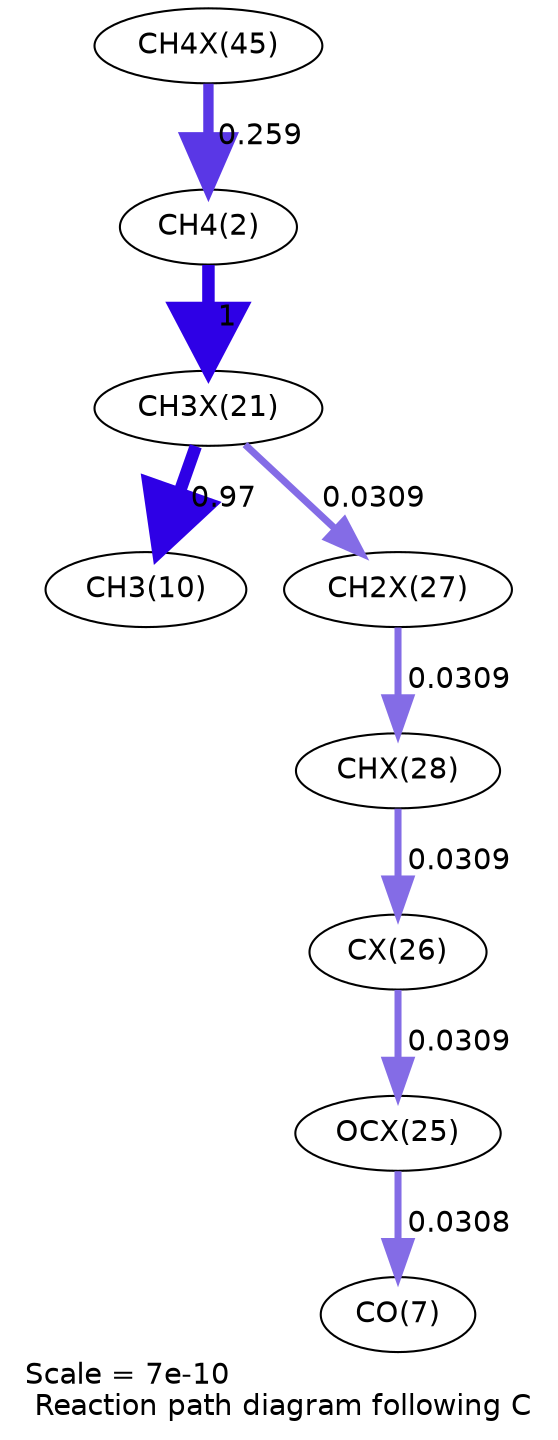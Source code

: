 digraph reaction_paths {
center=1;
s68 -> s4[fontname="Helvetica", penwidth=4.98, arrowsize=2.49, color="0.7, 0.759, 0.9"
, label=" 0.259"];
s4 -> s60[fontname="Helvetica", penwidth=6, arrowsize=3, color="0.7, 1.5, 0.9"
, label=" 1"];
s60 -> s12[fontname="Helvetica", penwidth=5.98, arrowsize=2.99, color="0.7, 1.47, 0.9"
, label=" 0.97"];
s60 -> s66[fontname="Helvetica", penwidth=3.37, arrowsize=1.69, color="0.7, 0.531, 0.9"
, label=" 0.0309"];
s66 -> s67[fontname="Helvetica", penwidth=3.37, arrowsize=1.69, color="0.7, 0.531, 0.9"
, label=" 0.0309"];
s67 -> s65[fontname="Helvetica", penwidth=3.37, arrowsize=1.69, color="0.7, 0.531, 0.9"
, label=" 0.0309"];
s65 -> s64[fontname="Helvetica", penwidth=3.37, arrowsize=1.69, color="0.7, 0.531, 0.9"
, label=" 0.0309"];
s64 -> s9[fontname="Helvetica", penwidth=3.37, arrowsize=1.69, color="0.7, 0.531, 0.9"
, label=" 0.0308"];
s4 [ fontname="Helvetica", label="CH4(2)"];
s9 [ fontname="Helvetica", label="CO(7)"];
s12 [ fontname="Helvetica", label="CH3(10)"];
s60 [ fontname="Helvetica", label="CH3X(21)"];
s64 [ fontname="Helvetica", label="OCX(25)"];
s65 [ fontname="Helvetica", label="CX(26)"];
s66 [ fontname="Helvetica", label="CH2X(27)"];
s67 [ fontname="Helvetica", label="CHX(28)"];
s68 [ fontname="Helvetica", label="CH4X(45)"];
 label = "Scale = 7e-10\l Reaction path diagram following C";
 fontname = "Helvetica";
}
